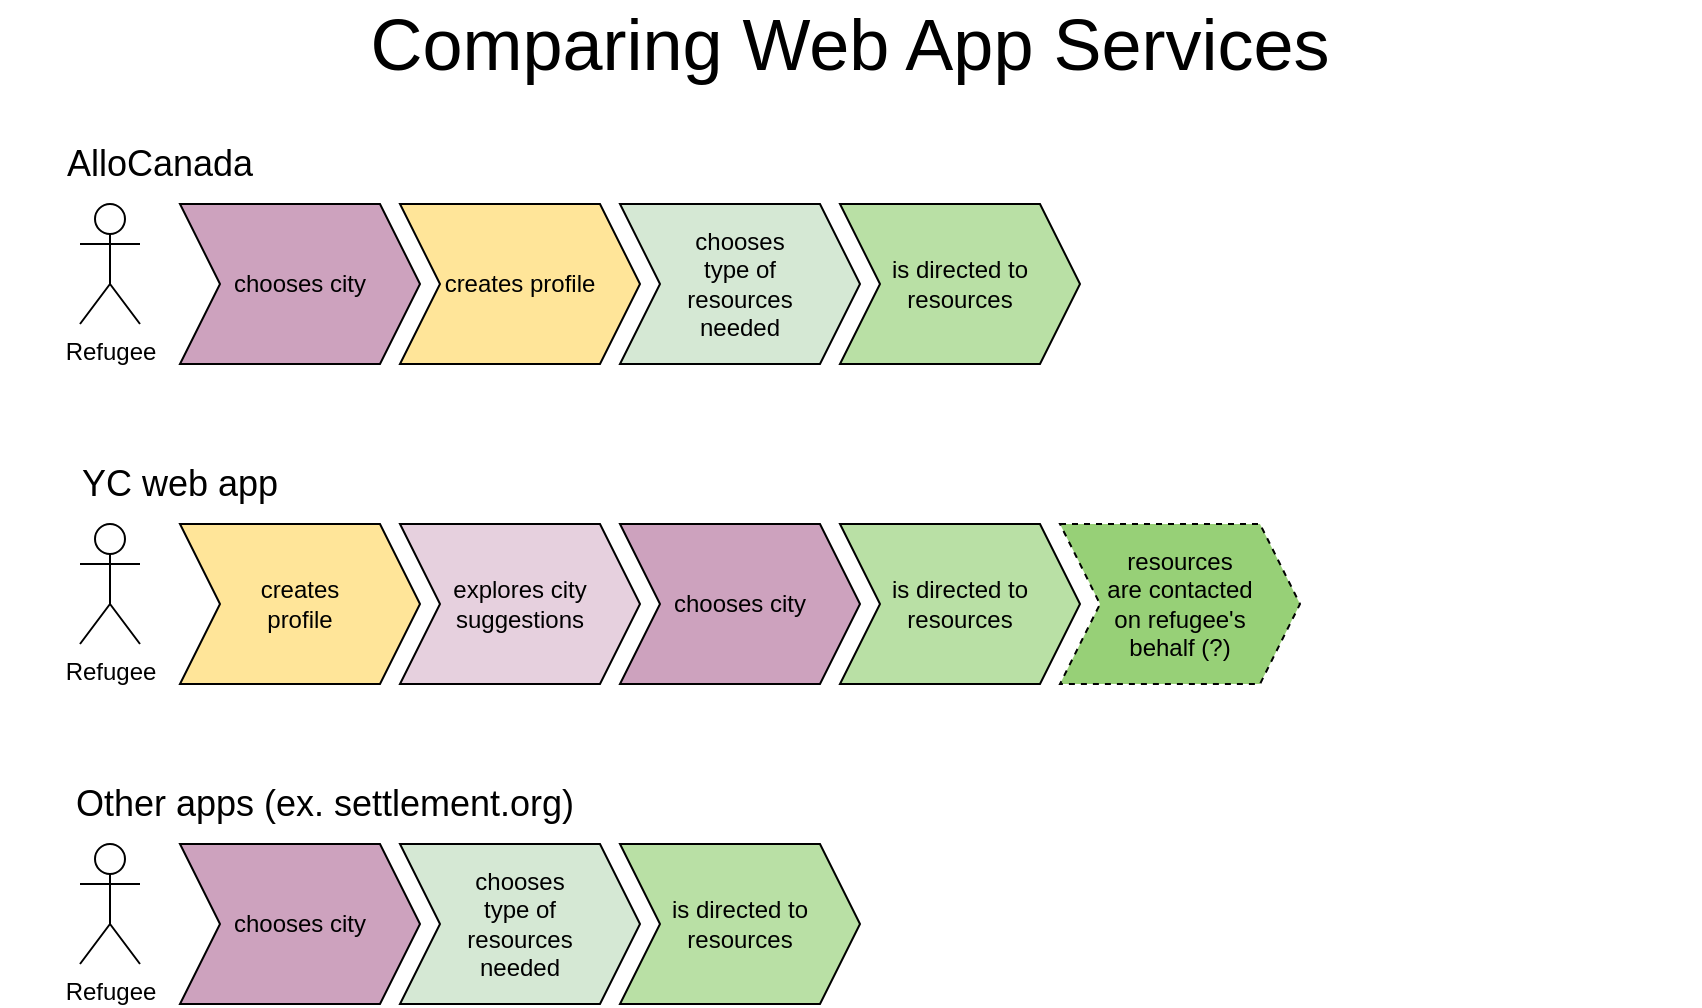 <mxfile version="14.6.13" type="device"><diagram id="FepkdhmN6BCq6lgl3pxr" name="Page-1"><mxGraphModel dx="1202" dy="632" grid="1" gridSize="10" guides="1" tooltips="1" connect="1" arrows="1" fold="1" page="1" pageScale="1" pageWidth="850" pageHeight="1100" math="0" shadow="0"><root><mxCell id="0"/><mxCell id="1" parent="0"/><mxCell id="47b_Pe_qKGLPGyXLu0SE-2" value="Refugee" style="shape=umlActor;verticalLabelPosition=bottom;verticalAlign=top;html=1;outlineConnect=0;" vertex="1" parent="1"><mxGeometry x="40" y="290" width="30" height="60" as="geometry"/></mxCell><mxCell id="47b_Pe_qKGLPGyXLu0SE-3" value="creates profile" style="shape=step;perimeter=stepPerimeter;whiteSpace=wrap;html=1;fixedSize=1;fillColor=#FFE599;" vertex="1" parent="1"><mxGeometry x="200" y="130" width="120" height="80" as="geometry"/></mxCell><mxCell id="47b_Pe_qKGLPGyXLu0SE-4" value="is directed to resources" style="shape=step;perimeter=stepPerimeter;whiteSpace=wrap;html=1;fixedSize=1;fillColor=#B9E0A5;" vertex="1" parent="1"><mxGeometry x="310" y="450" width="120" height="80" as="geometry"/></mxCell><mxCell id="47b_Pe_qKGLPGyXLu0SE-5" value="Refugee" style="shape=umlActor;verticalLabelPosition=bottom;verticalAlign=top;html=1;outlineConnect=0;" vertex="1" parent="1"><mxGeometry x="40" y="130" width="30" height="60" as="geometry"/></mxCell><mxCell id="47b_Pe_qKGLPGyXLu0SE-6" value="creates &lt;br&gt;profile" style="shape=step;perimeter=stepPerimeter;whiteSpace=wrap;html=1;fixedSize=1;fillColor=#FFE599;" vertex="1" parent="1"><mxGeometry x="90" y="290" width="120" height="80" as="geometry"/></mxCell><mxCell id="47b_Pe_qKGLPGyXLu0SE-7" value="explores city suggestions" style="shape=step;perimeter=stepPerimeter;whiteSpace=wrap;html=1;fixedSize=1;fillColor=#E6D0DE;" vertex="1" parent="1"><mxGeometry x="200" y="290" width="120" height="80" as="geometry"/></mxCell><mxCell id="47b_Pe_qKGLPGyXLu0SE-8" value="chooses city" style="shape=step;perimeter=stepPerimeter;whiteSpace=wrap;html=1;fixedSize=1;fillColor=#CDA2BE;" vertex="1" parent="1"><mxGeometry x="310" y="290" width="120" height="80" as="geometry"/></mxCell><mxCell id="47b_Pe_qKGLPGyXLu0SE-10" value="is directed to resources" style="shape=step;perimeter=stepPerimeter;whiteSpace=wrap;html=1;fixedSize=1;fillColor=#B9E0A5;" vertex="1" parent="1"><mxGeometry x="420" y="290" width="120" height="80" as="geometry"/></mxCell><mxCell id="47b_Pe_qKGLPGyXLu0SE-11" value="resources&lt;br&gt;are contacted&lt;br&gt;on refugee's&lt;br&gt;behalf (?)" style="shape=step;perimeter=stepPerimeter;whiteSpace=wrap;html=1;fixedSize=1;dashed=1;fillColor=#97D077;" vertex="1" parent="1"><mxGeometry x="530" y="290" width="120" height="80" as="geometry"/></mxCell><mxCell id="47b_Pe_qKGLPGyXLu0SE-13" value="&lt;font style=&quot;font-size: 18px&quot;&gt;AlloCanada&lt;/font&gt;" style="text;html=1;strokeColor=none;fillColor=none;align=center;verticalAlign=middle;whiteSpace=wrap;rounded=0;" vertex="1" parent="1"><mxGeometry x="60" y="100" width="40" height="20" as="geometry"/></mxCell><mxCell id="47b_Pe_qKGLPGyXLu0SE-15" value="&lt;font style=&quot;font-size: 18px&quot;&gt;YC web app&lt;/font&gt;" style="text;html=1;strokeColor=none;fillColor=none;align=center;verticalAlign=middle;whiteSpace=wrap;rounded=0;" vertex="1" parent="1"><mxGeometry x="10" y="260" width="160" height="20" as="geometry"/></mxCell><mxCell id="47b_Pe_qKGLPGyXLu0SE-9" value="chooses city" style="shape=step;perimeter=stepPerimeter;whiteSpace=wrap;html=1;fixedSize=1;fillColor=#CDA2BE;" vertex="1" parent="1"><mxGeometry x="90" y="130" width="120" height="80" as="geometry"/></mxCell><mxCell id="47b_Pe_qKGLPGyXLu0SE-18" value="&lt;span style=&quot;font-size: 36px&quot;&gt;Comparing Web App Services&lt;/span&gt;" style="text;html=1;strokeColor=none;fillColor=none;align=center;verticalAlign=middle;whiteSpace=wrap;rounded=0;" vertex="1" parent="1"><mxGeometry y="40" width="850" height="20" as="geometry"/></mxCell><mxCell id="47b_Pe_qKGLPGyXLu0SE-19" value="&lt;span style=&quot;font-size: 18px&quot;&gt;Other apps (ex. settlement.org)&lt;/span&gt;" style="text;html=1;strokeColor=none;fillColor=none;align=center;verticalAlign=middle;whiteSpace=wrap;rounded=0;" vertex="1" parent="1"><mxGeometry x="15" y="420" width="295" height="20" as="geometry"/></mxCell><mxCell id="47b_Pe_qKGLPGyXLu0SE-21" value="Refugee" style="shape=umlActor;verticalLabelPosition=bottom;verticalAlign=top;html=1;outlineConnect=0;" vertex="1" parent="1"><mxGeometry x="40" y="450" width="30" height="60" as="geometry"/></mxCell><mxCell id="47b_Pe_qKGLPGyXLu0SE-22" value="is directed to resources" style="shape=step;perimeter=stepPerimeter;whiteSpace=wrap;html=1;fixedSize=1;fillColor=#B9E0A5;" vertex="1" parent="1"><mxGeometry x="420" y="130" width="120" height="80" as="geometry"/></mxCell><mxCell id="47b_Pe_qKGLPGyXLu0SE-23" value="chooses &lt;br&gt;type of &lt;br&gt;resources&lt;br&gt;needed" style="shape=step;perimeter=stepPerimeter;whiteSpace=wrap;html=1;fixedSize=1;fillColor=#D5E8D4;" vertex="1" parent="1"><mxGeometry x="310" y="130" width="120" height="80" as="geometry"/></mxCell><mxCell id="47b_Pe_qKGLPGyXLu0SE-24" value="chooses city" style="shape=step;perimeter=stepPerimeter;whiteSpace=wrap;html=1;fixedSize=1;fillColor=#CDA2BE;" vertex="1" parent="1"><mxGeometry x="90" y="450" width="120" height="80" as="geometry"/></mxCell><mxCell id="47b_Pe_qKGLPGyXLu0SE-25" value="chooses &lt;br&gt;type of &lt;br&gt;resources&lt;br&gt;needed" style="shape=step;perimeter=stepPerimeter;whiteSpace=wrap;html=1;fixedSize=1;fillColor=#D5E8D4;" vertex="1" parent="1"><mxGeometry x="200" y="450" width="120" height="80" as="geometry"/></mxCell></root></mxGraphModel></diagram></mxfile>